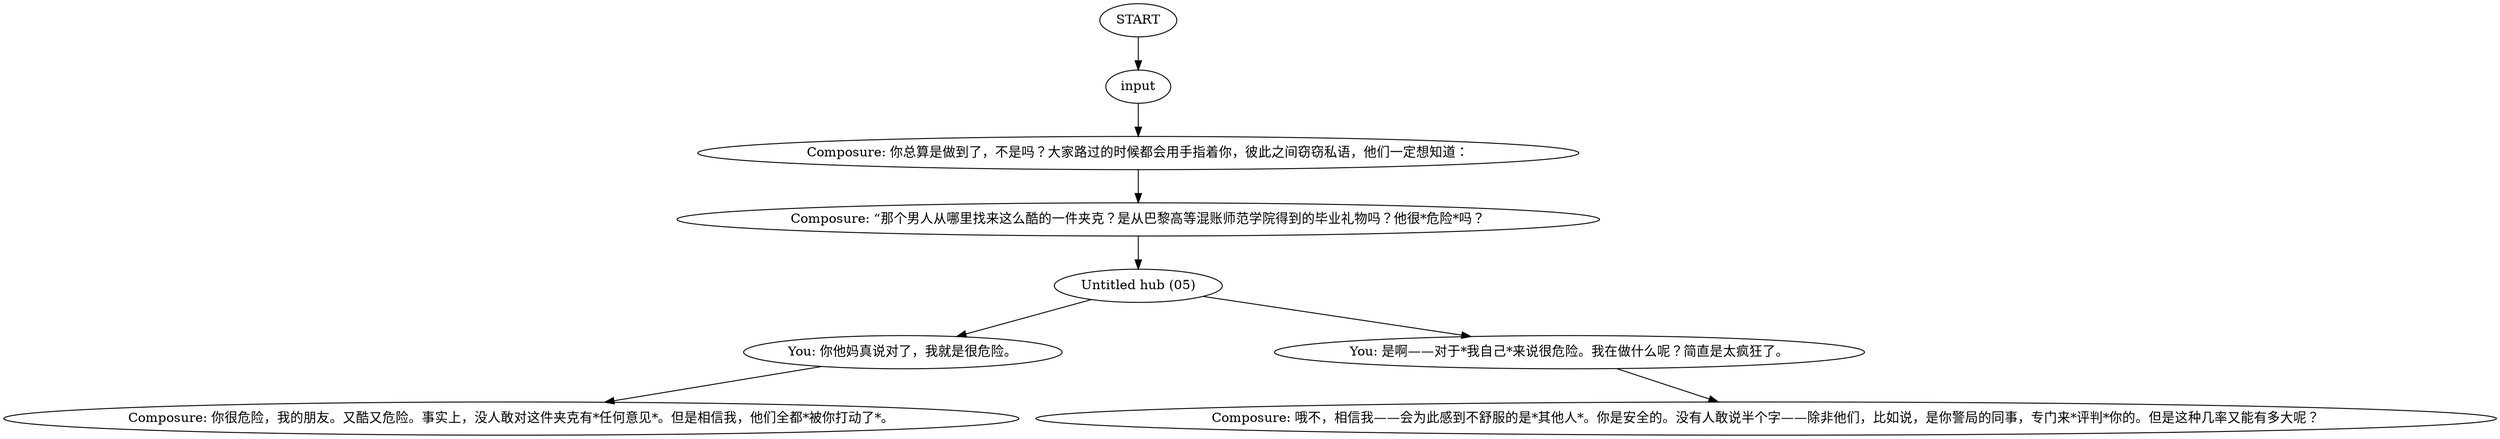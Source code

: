 # Flow – PLAZA ORB / wearing skullboy jackets
# This what happens when you put either of their jackets on, ya cool cad!
# ==================================================
digraph G {
	  0 [label="START"];
	  1 [label="input"];
	  2 [label="Composure: 你很危险，我的朋友。又酷又危险。事实上，没人敢对这件夹克有*任何意见*。但是相信我，他们全都*被你打动了*。"];
	  4 [label="Composure: 哦不，相信我——会为此感到不舒服的是*其他人*。你是安全的。没有人敢说半个字——除非他们，比如说，是你警局的同事，专门来*评判*你的。但是这种几率又能有多大呢？"];
	  5 [label="Composure: 你总算是做到了，不是吗？大家路过的时候都会用手指着你，彼此之间窃窃私语，他们一定想知道："];
	  6 [label="Composure: “那个男人从哪里找来这么酷的一件夹克？是从巴黎高等混账师范学院得到的毕业礼物吗？他很*危险*吗？"];
	  7 [label="You: 你他妈真说对了，我就是很危险。"];
	  8 [label="You: 是啊——对于*我自己*来说很危险。我在做什么呢？简直是太疯狂了。"];
	  9 [label="Untitled hub (05)"];
	  0 -> 1
	  1 -> 5
	  5 -> 6
	  6 -> 9
	  7 -> 2
	  8 -> 4
	  9 -> 8
	  9 -> 7
}

